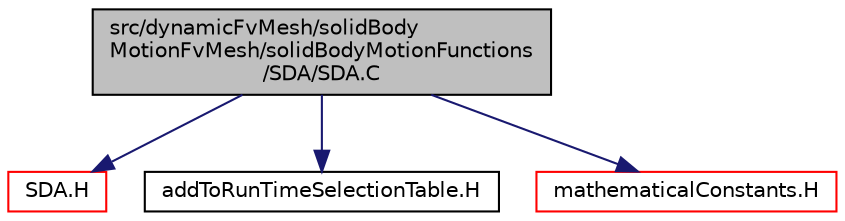 digraph "src/dynamicFvMesh/solidBodyMotionFvMesh/solidBodyMotionFunctions/SDA/SDA.C"
{
  bgcolor="transparent";
  edge [fontname="Helvetica",fontsize="10",labelfontname="Helvetica",labelfontsize="10"];
  node [fontname="Helvetica",fontsize="10",shape=record];
  Node0 [label="src/dynamicFvMesh/solidBody\lMotionFvMesh/solidBodyMotionFunctions\l/SDA/SDA.C",height=0.2,width=0.4,color="black", fillcolor="grey75", style="filled", fontcolor="black"];
  Node0 -> Node1 [color="midnightblue",fontsize="10",style="solid",fontname="Helvetica"];
  Node1 [label="SDA.H",height=0.2,width=0.4,color="red",URL="$a00335.html"];
  Node0 -> Node200 [color="midnightblue",fontsize="10",style="solid",fontname="Helvetica"];
  Node200 [label="addToRunTimeSelectionTable.H",height=0.2,width=0.4,color="black",URL="$a09989.html",tooltip="Macros for easy insertion into run-time selection tables. "];
  Node0 -> Node198 [color="midnightblue",fontsize="10",style="solid",fontname="Helvetica"];
  Node198 [label="mathematicalConstants.H",height=0.2,width=0.4,color="red",URL="$a10952.html"];
}
